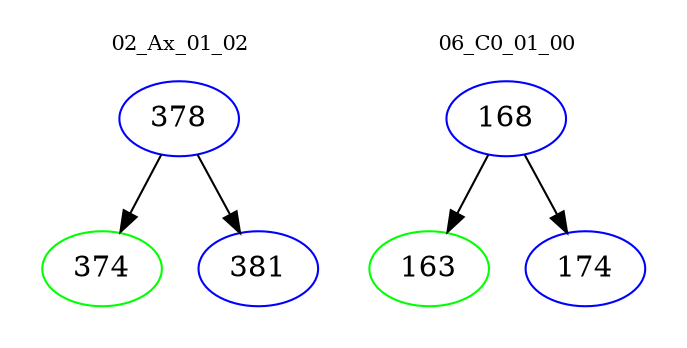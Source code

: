 digraph{
subgraph cluster_0 {
color = white
label = "02_Ax_01_02";
fontsize=10;
T0_378 [label="378", color="blue"]
T0_378 -> T0_374 [color="black"]
T0_374 [label="374", color="green"]
T0_378 -> T0_381 [color="black"]
T0_381 [label="381", color="blue"]
}
subgraph cluster_1 {
color = white
label = "06_C0_01_00";
fontsize=10;
T1_168 [label="168", color="blue"]
T1_168 -> T1_163 [color="black"]
T1_163 [label="163", color="green"]
T1_168 -> T1_174 [color="black"]
T1_174 [label="174", color="blue"]
}
}

